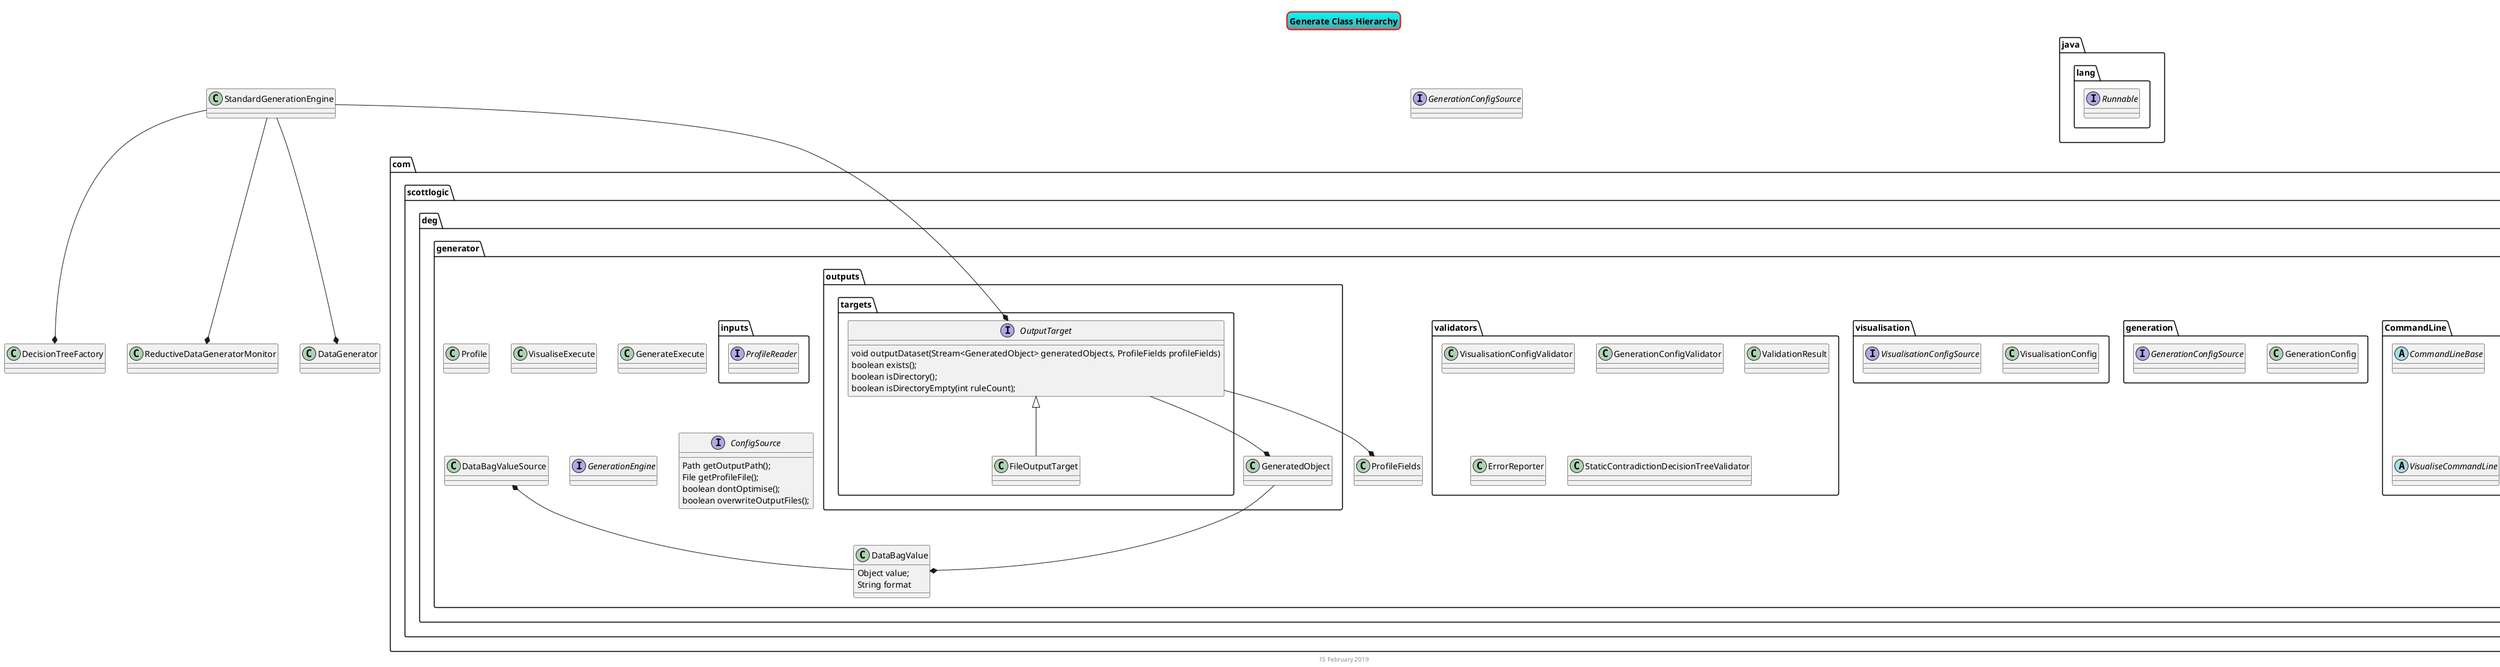 @startuml

skinparam titleBorderRoundCorner 15
skinparam titleBorderThickness 2
skinparam titleBorderColor red
skinparam titleBackgroundColor Aqua-CadetBlue

header Scott Logic DataHelix Project
footer 15 February 2019
title Generate Class Hierarchy

package java.lang {
	interface Runnable
}
package com.scottlogic.deg.generator.CommandLine {
    abstract CommandLineBase
    abstract GenerationCommandLine
    abstract VisualiseCommandLine
}

package com.scottlogic.deg.generator.generation {
	class GenerationConfig
	interface GenerationConfigSource
}

package com.scottlogic.deg.generator.visualisation {
	class VisualisationConfig
	interface VisualisationConfigSource

}

package com.scottlogic.deg.generator {
	class DataBagValue {
		Object value;
		String format
	}
	class DataBagValueSource
	class Profile
	class ProfileFields
    class VisualiseExecute
    class GenerateExecute
	interface GenerationEngine
    interface ConfigSource {
        Path getOutputPath();
        File getProfileFile();
        boolean dontOptimise();
        boolean overwriteOutputFiles();
    }
}
interface GenerationConfigSource

package com.scottlogic.deg.generator.validators {
    class VisualisationConfigValidator
    class GenerationConfigValidator
    class ValidationResult
    class ErrorReporter
    class StaticContradictionDecisionTreeValidator
}

package com.scottlogic.deg.generator.outputs.targets {
    interface OutputTarget {
	    void outputDataset(Stream<GeneratedObject> generatedObjects, ProfileFields profileFields)
		boolean exists();
		boolean isDirectory();
		boolean isDirectoryEmpty(int ruleCount);
	}
    class FileOutputTarget
}

package com.scottlogic.deg.generator.inputs {
	interface ProfileReader
}

package com.scottlogic.deg.generator.outputs {
	class GeneratedObject
}

StandardGenerationEngine --* OutputTarget
StandardGenerationEngine --* DecisionTreeFactory
StandardGenerationEngine --* ReductiveDataGeneratorMonitor
StandardGenerationEngine --* DataGenerator

OutputTarget <|-- FileOutputTarget
OutputTarget --* ProfileFields
OutputTarget --* GeneratedObject

GeneratedObject --* DataBagValue
DataBagValueSource *-- DataBagValue


@enduml
